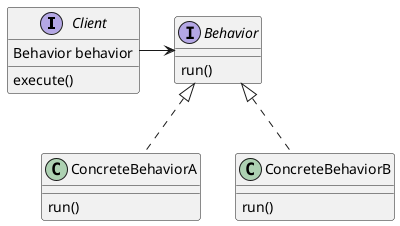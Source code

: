 @startuml

interface Client {
    Behavior behavior

    execute()
}

interface Behavior {
    run()
}

class ConcreteBehaviorA implements Behavior {
    run()
}

class ConcreteBehaviorB implements Behavior {
    run()
}

Client -> Behavior

@enduml